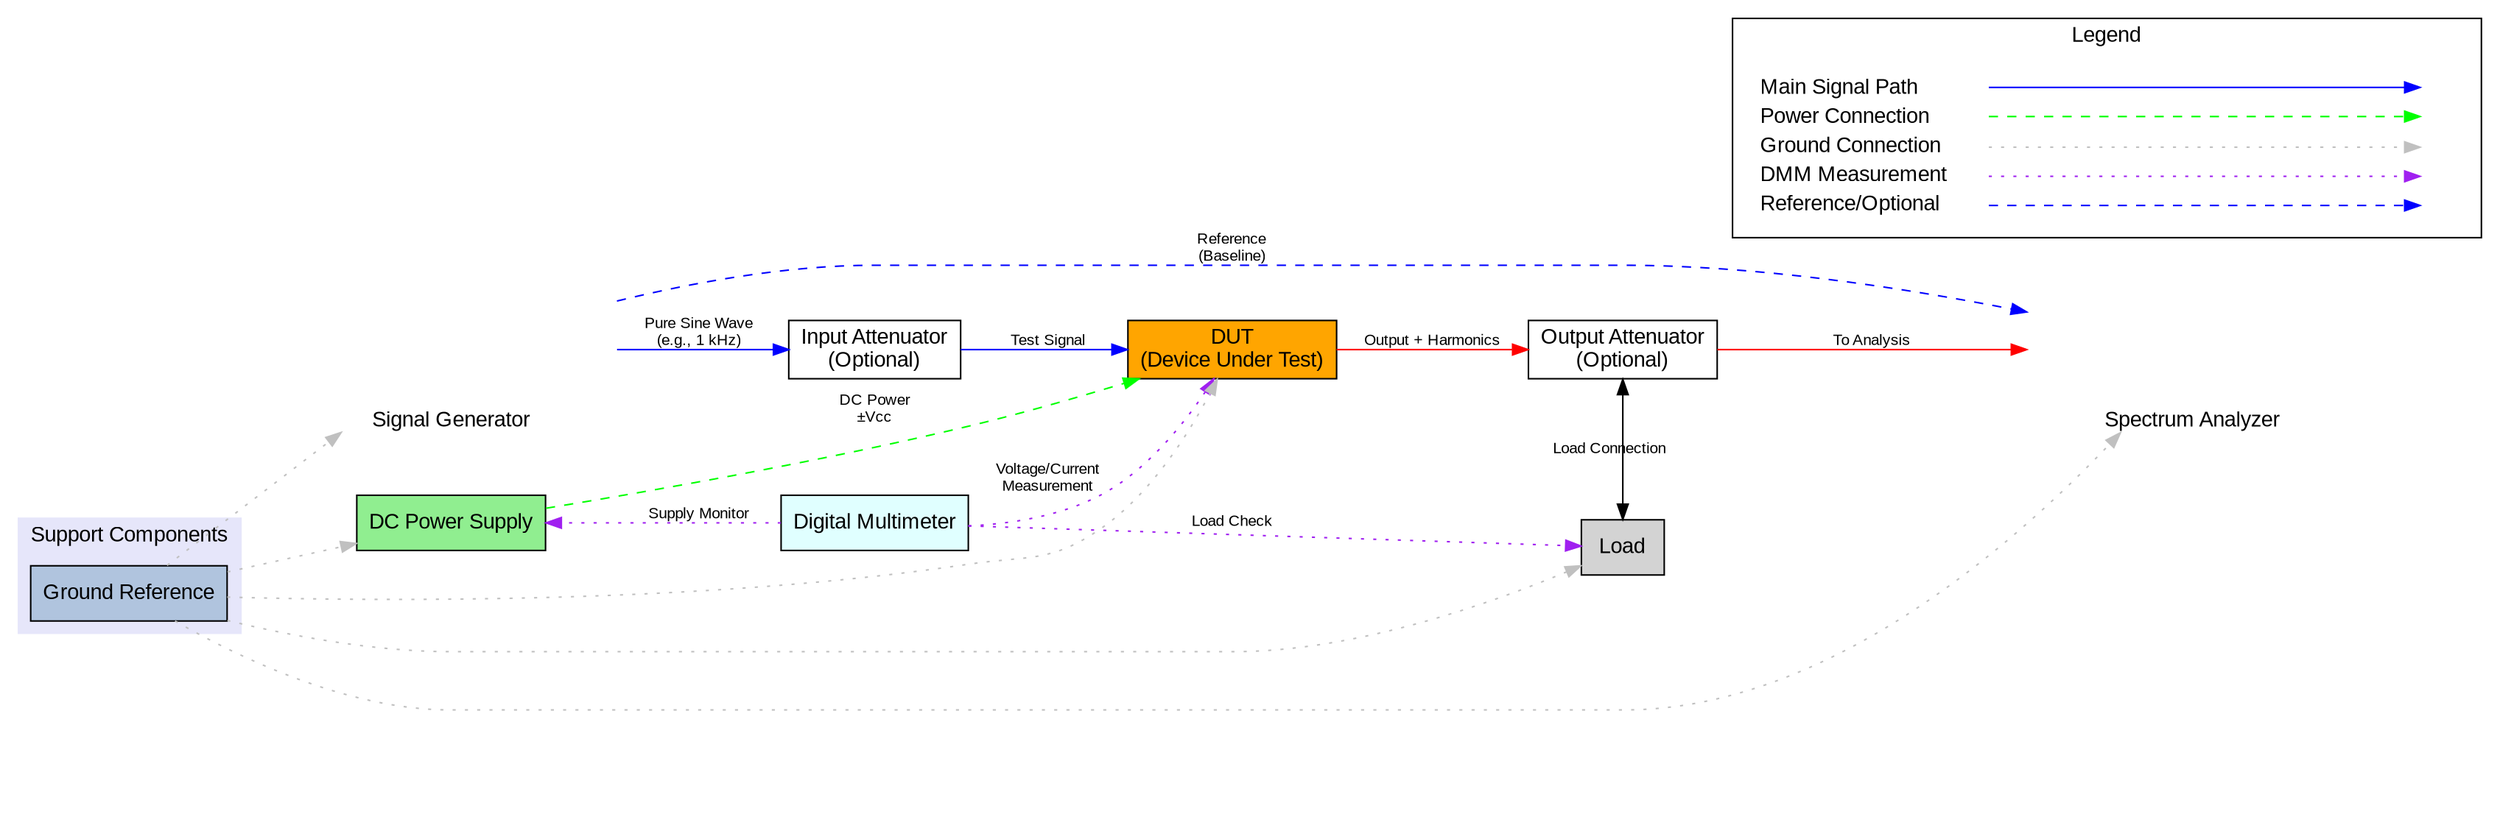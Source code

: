 digraph harmonic_distortion_test {
    // Graph settings
    rankdir=LR;
    node [shape=box, style=filled, fontname="Arial"];
    edge [fontname="Arial", fontsize=10];
    
    // Force ranking to organize layout - legend at top left
    {rank=source; legend_cluster;}
    {rank=same; signal_gen; power_supply;}
    {rank=same; input_atten; dmm;}
    {rank=same; dut;}
    {rank=same; output_atten; load;}
    {rank=sink; spectrum_analyzer;}
    
    // Legend subgraph - positioned at top left
    subgraph cluster_legend { 
        label = "Legend";
        fontname = "Arial";
        rankdir=TB;
        rank=source;
        node [shape=plaintext, style="", fillcolor=none];
        legend_cluster [style=invis]; // invisible node for ranking
        key [label=<<table border="0" cellpadding="2" cellspacing="0" cellborder="0">
            <tr><td align="left" port="i1" width="150">Main Signal Path</td></tr>
            <tr><td align="left" port="i2">Power Connection</td></tr>
            <tr><td align="left" port="i3">Ground Connection</td></tr>
            <tr><td align="left" port="i4">DMM Measurement</td></tr>
            <tr><td align="left" port="i5">Reference/Optional</td></tr>
            </table>>]
        key2 [label=<<table border="0" cellpadding="2" cellspacing="0" cellborder="0">
            <tr><td port="i1">&nbsp;</td></tr>
            <tr><td port="i2">&nbsp;</td></tr>
            <tr><td port="i3">&nbsp;</td></tr>
            <tr><td port="i4">&nbsp;</td></tr>
            <tr><td port="i5">&nbsp;</td></tr>
        </table>>]
        key:i1:e -> key2:i1:w [color=blue, penwidth=1]
        key:i2:e -> key2:i2:w [color=green, penwidth=1, style=dashed]
        key:i3:e -> key2:i3:w [color=gray, penwidth=1, style=dotted]
        key:i4:e -> key2:i4:w [color=purple, penwidth=1, style=dotted]
        key:i5:e -> key2:i5:w [color=blue, penwidth=1, style=dashed]
    }
    
    // Define node styles
    subgraph cluster_instruments {
        label="Test Instruments";
        style=filled;
        color=lightgray;

        signal_gen [shape=none, image="signal_generator.png", label="Signal Generator", labelloc=b, fixedsize=true, width=3.0, height=1.5, color=white]
        power_supply [label="DC Power Supply", fillcolor=lightgreen];
        spectrum_analyzer [shape=none, image="spectrum_analyzer.png", label="Spectrum Analyzer", labelloc=b, fixedsize=true, width=3.0, height=1.5, color=white];
        dmm [label="Digital Multimeter", fillcolor=lightcyan];
    }
    
    subgraph cluster_dut_section {
        label="Device Under Test Section";
        style=filled;
        color=lightpink;
        
        input_atten [label="Input Attenuator\n(Optional)", fillcolor=white];
        dut [label="DUT\n(Device Under Test)", fillcolor=orange];
        output_atten [label="Output Attenuator\n(Optional)", fillcolor=white];
        load [label="Load", fillcolor=lightgray];
    }
    
    subgraph cluster_support {
        label="Support Components";
        fontname="Arial";
        style=filled;
        color=lavender;
        
        ground [label="Ground Reference", fillcolor=lightsteelblue];
    }
    
    // === MAIN SIGNAL PATH (Left to Right) ===
    signal_gen -> input_atten [label="Pure Sine Wave\n(e.g., 1 kHz)", color=blue, penwidth=1, weight=10];
    input_atten -> dut [label="Test Signal", color=blue, penwidth=1, weight=10];
    dut -> output_atten [label="Output + Harmonics", color=red, penwidth=1, weight=10];
    output_atten -> spectrum_analyzer [label="To Analysis", color=red, penwidth=1, weight=10];
    
    // === SECONDARY CONNECTIONS ===
    // Power connection (vertical from top)
    power_supply -> dut [label="DC Power\n±Vcc", color=green, penwidth=1, style=dashed];
    
    // Load connection (downward from output)
    output_atten -> load [label="Load Connection", color=black, penwidth=1, dir=both];
    
    // DMM measurement connections
    dmm -> dut [label="Voltage/Current\nMeasurement", color=purple, penwidth=1, style=dotted];
    dmm -> power_supply [label="Supply Monitor", color=purple, penwidth=1, style=dotted];
    dmm -> load [label="Load Check", color=purple, penwidth=1, style=dotted];
    
    // Reference measurement path (bypass)
    signal_gen -> spectrum_analyzer [label="Reference\n(Baseline)", color=blue, penwidth=1, style=dashed];
    
    // === GROUND CONNECTIONS (Bottom level) ===
    ground -> signal_gen [style=dotted, color=gray, penwidth=1];
    ground -> dut [style=dotted, color=gray, penwidth=1];
    ground -> spectrum_analyzer [style=dotted, color=gray, penwidth=1];
    ground -> power_supply [style=dotted, color=gray, penwidth=1];
    ground -> load [style=dotted, color=gray, penwidth=1];
}
